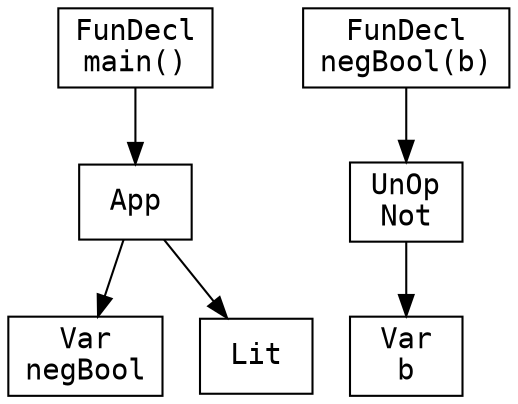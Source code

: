 digraph AST {
  node [shape=box, fontname="Courier"];
  decl0 [label="FunDecl
main()"];
  decl0_body [label="App"];
  decl0 -> decl0_body;
  decl0_body_fun [label="Var
negBool"];
  decl0_body -> decl0_body_fun;
  decl0_body_arg [label="Lit"];
  decl0_body -> decl0_body_arg;
  decl1 [label="FunDecl
negBool(b)"];
  decl1_body [label="UnOp
Not"];
  decl1 -> decl1_body;
  decl1_body_arg [label="Var
b"];
  decl1_body -> decl1_body_arg;
}
